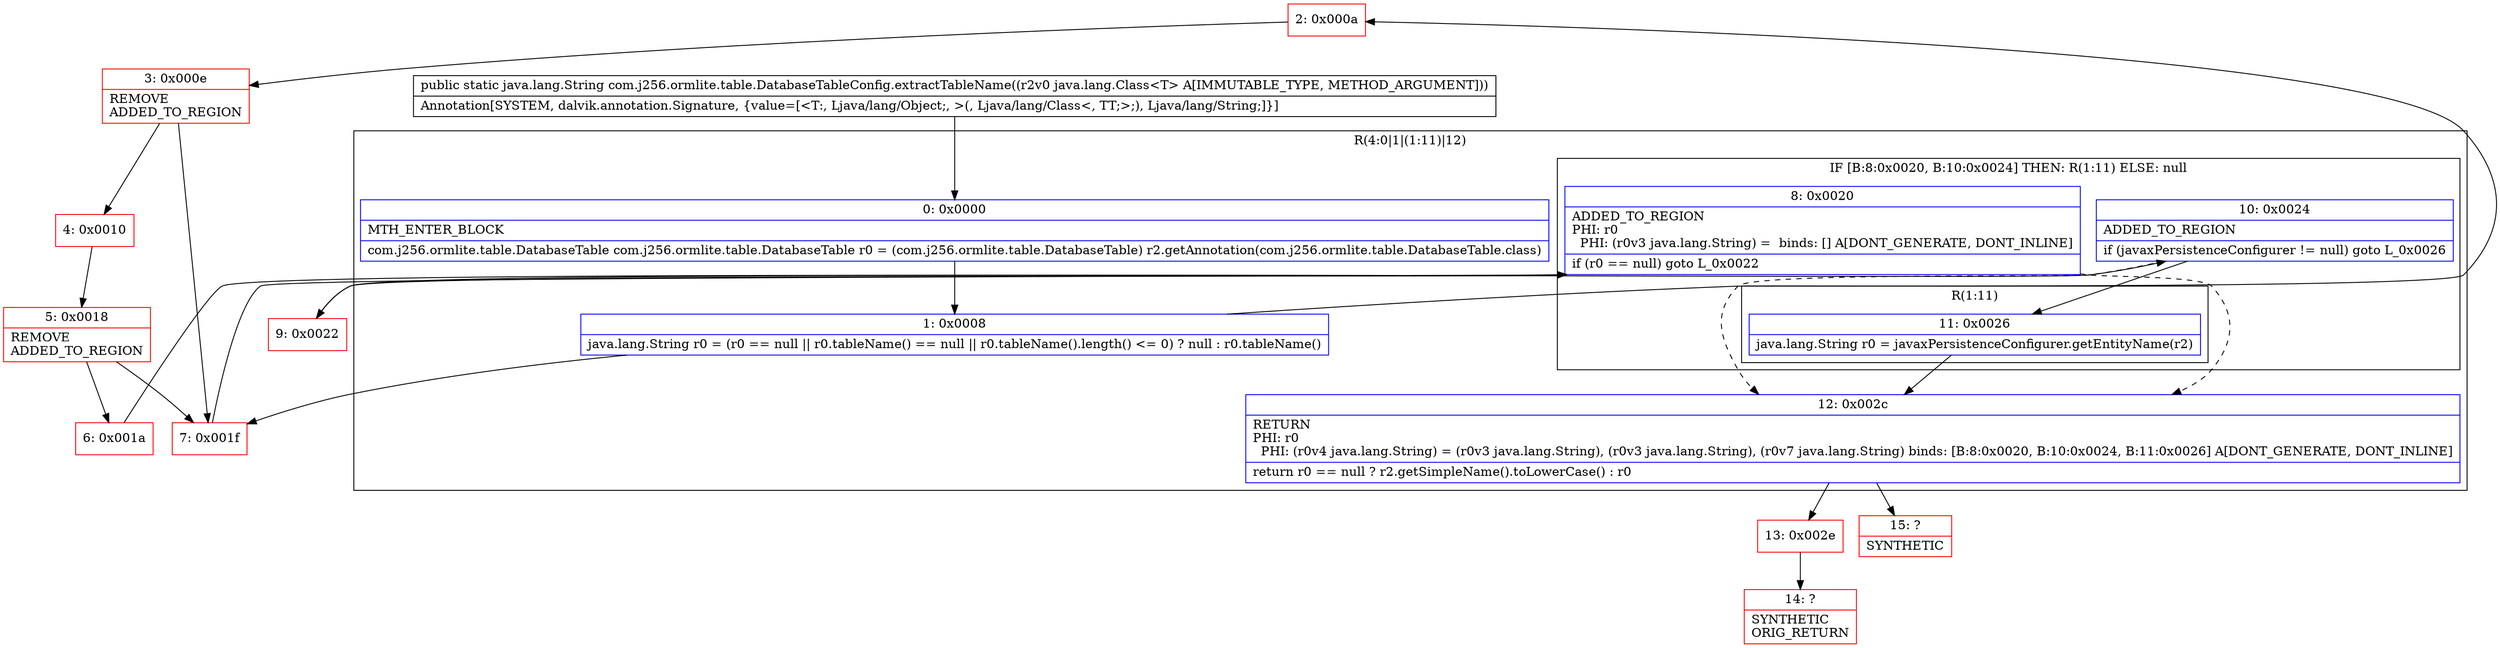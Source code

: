 digraph "CFG forcom.j256.ormlite.table.DatabaseTableConfig.extractTableName(Ljava\/lang\/Class;)Ljava\/lang\/String;" {
subgraph cluster_Region_217717301 {
label = "R(4:0|1|(1:11)|12)";
node [shape=record,color=blue];
Node_0 [shape=record,label="{0\:\ 0x0000|MTH_ENTER_BLOCK\l|com.j256.ormlite.table.DatabaseTable com.j256.ormlite.table.DatabaseTable r0 = (com.j256.ormlite.table.DatabaseTable) r2.getAnnotation(com.j256.ormlite.table.DatabaseTable.class)\l}"];
Node_1 [shape=record,label="{1\:\ 0x0008|java.lang.String r0 = (r0 == null \|\| r0.tableName() == null \|\| r0.tableName().length() \<= 0) ? null : r0.tableName()\l}"];
subgraph cluster_IfRegion_1181891906 {
label = "IF [B:8:0x0020, B:10:0x0024] THEN: R(1:11) ELSE: null";
node [shape=record,color=blue];
Node_8 [shape=record,label="{8\:\ 0x0020|ADDED_TO_REGION\lPHI: r0 \l  PHI: (r0v3 java.lang.String) =  binds: [] A[DONT_GENERATE, DONT_INLINE]\l|if (r0 == null) goto L_0x0022\l}"];
Node_10 [shape=record,label="{10\:\ 0x0024|ADDED_TO_REGION\l|if (javaxPersistenceConfigurer != null) goto L_0x0026\l}"];
subgraph cluster_Region_1348052352 {
label = "R(1:11)";
node [shape=record,color=blue];
Node_11 [shape=record,label="{11\:\ 0x0026|java.lang.String r0 = javaxPersistenceConfigurer.getEntityName(r2)\l}"];
}
}
Node_12 [shape=record,label="{12\:\ 0x002c|RETURN\lPHI: r0 \l  PHI: (r0v4 java.lang.String) = (r0v3 java.lang.String), (r0v3 java.lang.String), (r0v7 java.lang.String) binds: [B:8:0x0020, B:10:0x0024, B:11:0x0026] A[DONT_GENERATE, DONT_INLINE]\l|return r0 == null ? r2.getSimpleName().toLowerCase() : r0\l}"];
}
Node_2 [shape=record,color=red,label="{2\:\ 0x000a}"];
Node_3 [shape=record,color=red,label="{3\:\ 0x000e|REMOVE\lADDED_TO_REGION\l}"];
Node_4 [shape=record,color=red,label="{4\:\ 0x0010}"];
Node_5 [shape=record,color=red,label="{5\:\ 0x0018|REMOVE\lADDED_TO_REGION\l}"];
Node_6 [shape=record,color=red,label="{6\:\ 0x001a}"];
Node_7 [shape=record,color=red,label="{7\:\ 0x001f}"];
Node_9 [shape=record,color=red,label="{9\:\ 0x0022}"];
Node_13 [shape=record,color=red,label="{13\:\ 0x002e}"];
Node_14 [shape=record,color=red,label="{14\:\ ?|SYNTHETIC\lORIG_RETURN\l}"];
Node_15 [shape=record,color=red,label="{15\:\ ?|SYNTHETIC\l}"];
MethodNode[shape=record,label="{public static java.lang.String com.j256.ormlite.table.DatabaseTableConfig.extractTableName((r2v0 java.lang.Class\<T\> A[IMMUTABLE_TYPE, METHOD_ARGUMENT]))  | Annotation[SYSTEM, dalvik.annotation.Signature, \{value=[\<T:, Ljava\/lang\/Object;, \>(, Ljava\/lang\/Class\<, TT;\>;), Ljava\/lang\/String;]\}]\l}"];
MethodNode -> Node_0;
Node_0 -> Node_1;
Node_1 -> Node_2;
Node_1 -> Node_7;
Node_8 -> Node_9;
Node_8 -> Node_12[style=dashed];
Node_10 -> Node_11;
Node_10 -> Node_12[style=dashed];
Node_11 -> Node_12;
Node_12 -> Node_13;
Node_12 -> Node_15;
Node_2 -> Node_3;
Node_3 -> Node_4;
Node_3 -> Node_7;
Node_4 -> Node_5;
Node_5 -> Node_6;
Node_5 -> Node_7;
Node_6 -> Node_8;
Node_7 -> Node_8;
Node_9 -> Node_10;
Node_13 -> Node_14;
}

